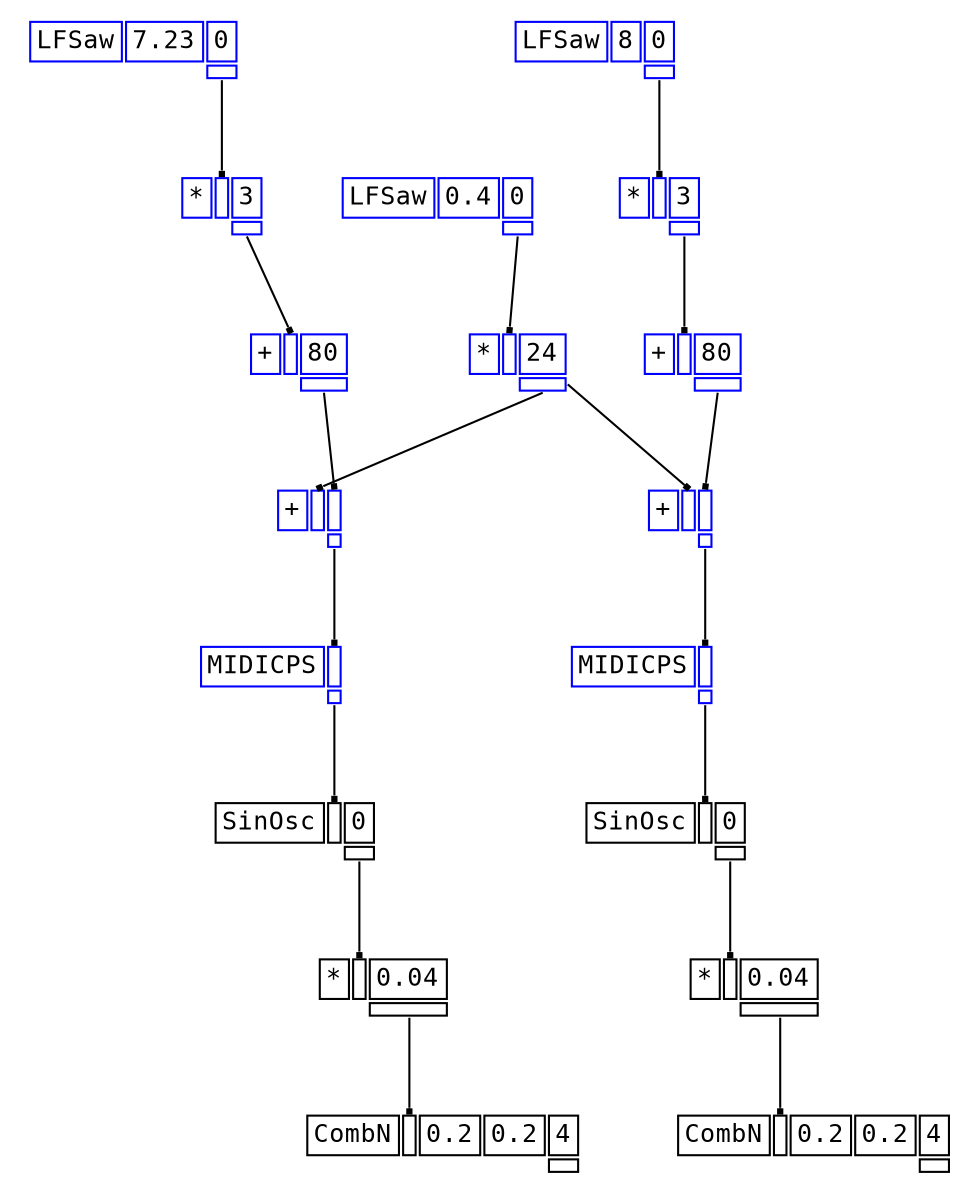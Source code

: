 digraph Anonymous {
graph [splines=false];
node [fontsize=12,fontname="Courier"];
edge [arrowhead=box,arrowsize=0.25];
u_2[shape="plaintext",color="blue",label=<<TABLE BORDER="0" CELLBORDER="1"><TR><TD>LFSaw</TD><TD ID="u_2:K_0">0.4</TD><TD ID="u_2:K_1">0</TD></TR><TR><TD BORDER="0"></TD><TD BORDER="0"></TD><TD PORT="o_0" ID="u_2:o_0"></TD></TR></TABLE>>];
u_4[shape="plaintext",color="blue",label=<<TABLE BORDER="0" CELLBORDER="1"><TR><TD>*</TD><TD PORT="i_0" ID="u_4:i_0"></TD><TD ID="u_4:K_1">24</TD></TR><TR><TD BORDER="0"></TD><TD BORDER="0"></TD><TD PORT="o_0" ID="u_4:o_0"></TD></TR></TABLE>>];
u_6[shape="plaintext",color="blue",label=<<TABLE BORDER="0" CELLBORDER="1"><TR><TD>LFSaw</TD><TD ID="u_6:K_0">7.23</TD><TD ID="u_6:K_1">0</TD></TR><TR><TD BORDER="0"></TD><TD BORDER="0"></TD><TD PORT="o_0" ID="u_6:o_0"></TD></TR></TABLE>>];
u_8[shape="plaintext",color="blue",label=<<TABLE BORDER="0" CELLBORDER="1"><TR><TD>*</TD><TD PORT="i_0" ID="u_8:i_0"></TD><TD ID="u_8:K_1">3</TD></TR><TR><TD BORDER="0"></TD><TD BORDER="0"></TD><TD PORT="o_0" ID="u_8:o_0"></TD></TR></TABLE>>];
u_10[shape="plaintext",color="blue",label=<<TABLE BORDER="0" CELLBORDER="1"><TR><TD>+</TD><TD PORT="i_0" ID="u_10:i_0"></TD><TD ID="u_10:K_1">80</TD></TR><TR><TD BORDER="0"></TD><TD BORDER="0"></TD><TD PORT="o_0" ID="u_10:o_0"></TD></TR></TABLE>>];
u_11[shape="plaintext",color="blue",label=<<TABLE BORDER="0" CELLBORDER="1"><TR><TD>+</TD><TD PORT="i_0" ID="u_11:i_0"></TD><TD PORT="i_1" ID="u_11:i_1"></TD></TR><TR><TD BORDER="0"></TD><TD BORDER="0"></TD><TD PORT="o_0" ID="u_11:o_0"></TD></TR></TABLE>>];
u_12[shape="plaintext",color="blue",label=<<TABLE BORDER="0" CELLBORDER="1"><TR><TD>MIDICPS</TD><TD PORT="i_0" ID="u_12:i_0"></TD></TR><TR><TD BORDER="0"></TD><TD PORT="o_0" ID="u_12:o_0"></TD></TR></TABLE>>];
u_13[shape="plaintext",color="black",label=<<TABLE BORDER="0" CELLBORDER="1"><TR><TD>SinOsc</TD><TD PORT="i_0" ID="u_13:i_0"></TD><TD ID="u_13:K_1">0</TD></TR><TR><TD BORDER="0"></TD><TD BORDER="0"></TD><TD PORT="o_0" ID="u_13:o_0"></TD></TR></TABLE>>];
u_15[shape="plaintext",color="black",label=<<TABLE BORDER="0" CELLBORDER="1"><TR><TD>*</TD><TD PORT="i_0" ID="u_15:i_0"></TD><TD ID="u_15:K_1">0.04</TD></TR><TR><TD BORDER="0"></TD><TD BORDER="0"></TD><TD PORT="o_0" ID="u_15:o_0"></TD></TR></TABLE>>];
u_18[shape="plaintext",color="black",label=<<TABLE BORDER="0" CELLBORDER="1"><TR><TD>CombN</TD><TD PORT="i_0" ID="u_18:i_0"></TD><TD ID="u_18:K_1">0.2</TD><TD ID="u_18:K_2">0.2</TD><TD ID="u_18:K_3">4</TD></TR><TR><TD BORDER="0"></TD><TD BORDER="0"></TD><TD BORDER="0"></TD><TD BORDER="0"></TD><TD PORT="o_0" ID="u_18:o_0"></TD></TR></TABLE>>];
u_20[shape="plaintext",color="blue",label=<<TABLE BORDER="0" CELLBORDER="1"><TR><TD>LFSaw</TD><TD ID="u_20:K_0">8</TD><TD ID="u_20:K_1">0</TD></TR><TR><TD BORDER="0"></TD><TD BORDER="0"></TD><TD PORT="o_0" ID="u_20:o_0"></TD></TR></TABLE>>];
u_21[shape="plaintext",color="blue",label=<<TABLE BORDER="0" CELLBORDER="1"><TR><TD>*</TD><TD PORT="i_0" ID="u_21:i_0"></TD><TD ID="u_21:K_1">3</TD></TR><TR><TD BORDER="0"></TD><TD BORDER="0"></TD><TD PORT="o_0" ID="u_21:o_0"></TD></TR></TABLE>>];
u_22[shape="plaintext",color="blue",label=<<TABLE BORDER="0" CELLBORDER="1"><TR><TD>+</TD><TD PORT="i_0" ID="u_22:i_0"></TD><TD ID="u_22:K_1">80</TD></TR><TR><TD BORDER="0"></TD><TD BORDER="0"></TD><TD PORT="o_0" ID="u_22:o_0"></TD></TR></TABLE>>];
u_23[shape="plaintext",color="blue",label=<<TABLE BORDER="0" CELLBORDER="1"><TR><TD>+</TD><TD PORT="i_0" ID="u_23:i_0"></TD><TD PORT="i_1" ID="u_23:i_1"></TD></TR><TR><TD BORDER="0"></TD><TD BORDER="0"></TD><TD PORT="o_0" ID="u_23:o_0"></TD></TR></TABLE>>];
u_24[shape="plaintext",color="blue",label=<<TABLE BORDER="0" CELLBORDER="1"><TR><TD>MIDICPS</TD><TD PORT="i_0" ID="u_24:i_0"></TD></TR><TR><TD BORDER="0"></TD><TD PORT="o_0" ID="u_24:o_0"></TD></TR></TABLE>>];
u_25[shape="plaintext",color="black",label=<<TABLE BORDER="0" CELLBORDER="1"><TR><TD>SinOsc</TD><TD PORT="i_0" ID="u_25:i_0"></TD><TD ID="u_25:K_1">0</TD></TR><TR><TD BORDER="0"></TD><TD BORDER="0"></TD><TD PORT="o_0" ID="u_25:o_0"></TD></TR></TABLE>>];
u_26[shape="plaintext",color="black",label=<<TABLE BORDER="0" CELLBORDER="1"><TR><TD>*</TD><TD PORT="i_0" ID="u_26:i_0"></TD><TD ID="u_26:K_1">0.04</TD></TR><TR><TD BORDER="0"></TD><TD BORDER="0"></TD><TD PORT="o_0" ID="u_26:o_0"></TD></TR></TABLE>>];
u_27[shape="plaintext",color="black",label=<<TABLE BORDER="0" CELLBORDER="1"><TR><TD>CombN</TD><TD PORT="i_0" ID="u_27:i_0"></TD><TD ID="u_27:K_1">0.2</TD><TD ID="u_27:K_2">0.2</TD><TD ID="u_27:K_3">4</TD></TR><TR><TD BORDER="0"></TD><TD BORDER="0"></TD><TD BORDER="0"></TD><TD BORDER="0"></TD><TD PORT="o_0" ID="u_27:o_0"></TD></TR></TABLE>>];
u_2:o_0 -> u_4:i_0;
u_6:o_0 -> u_8:i_0;
u_8:o_0 -> u_10:i_0;
u_4:o_0 -> u_11:i_0;
u_10:o_0 -> u_11:i_1;
u_11:o_0 -> u_12:i_0;
u_12:o_0 -> u_13:i_0;
u_13:o_0 -> u_15:i_0;
u_15:o_0 -> u_18:i_0;
u_20:o_0 -> u_21:i_0;
u_21:o_0 -> u_22:i_0;
u_4:o_0 -> u_23:i_0;
u_22:o_0 -> u_23:i_1;
u_23:o_0 -> u_24:i_0;
u_24:o_0 -> u_25:i_0;
u_25:o_0 -> u_26:i_0;
u_26:o_0 -> u_27:i_0;
}
